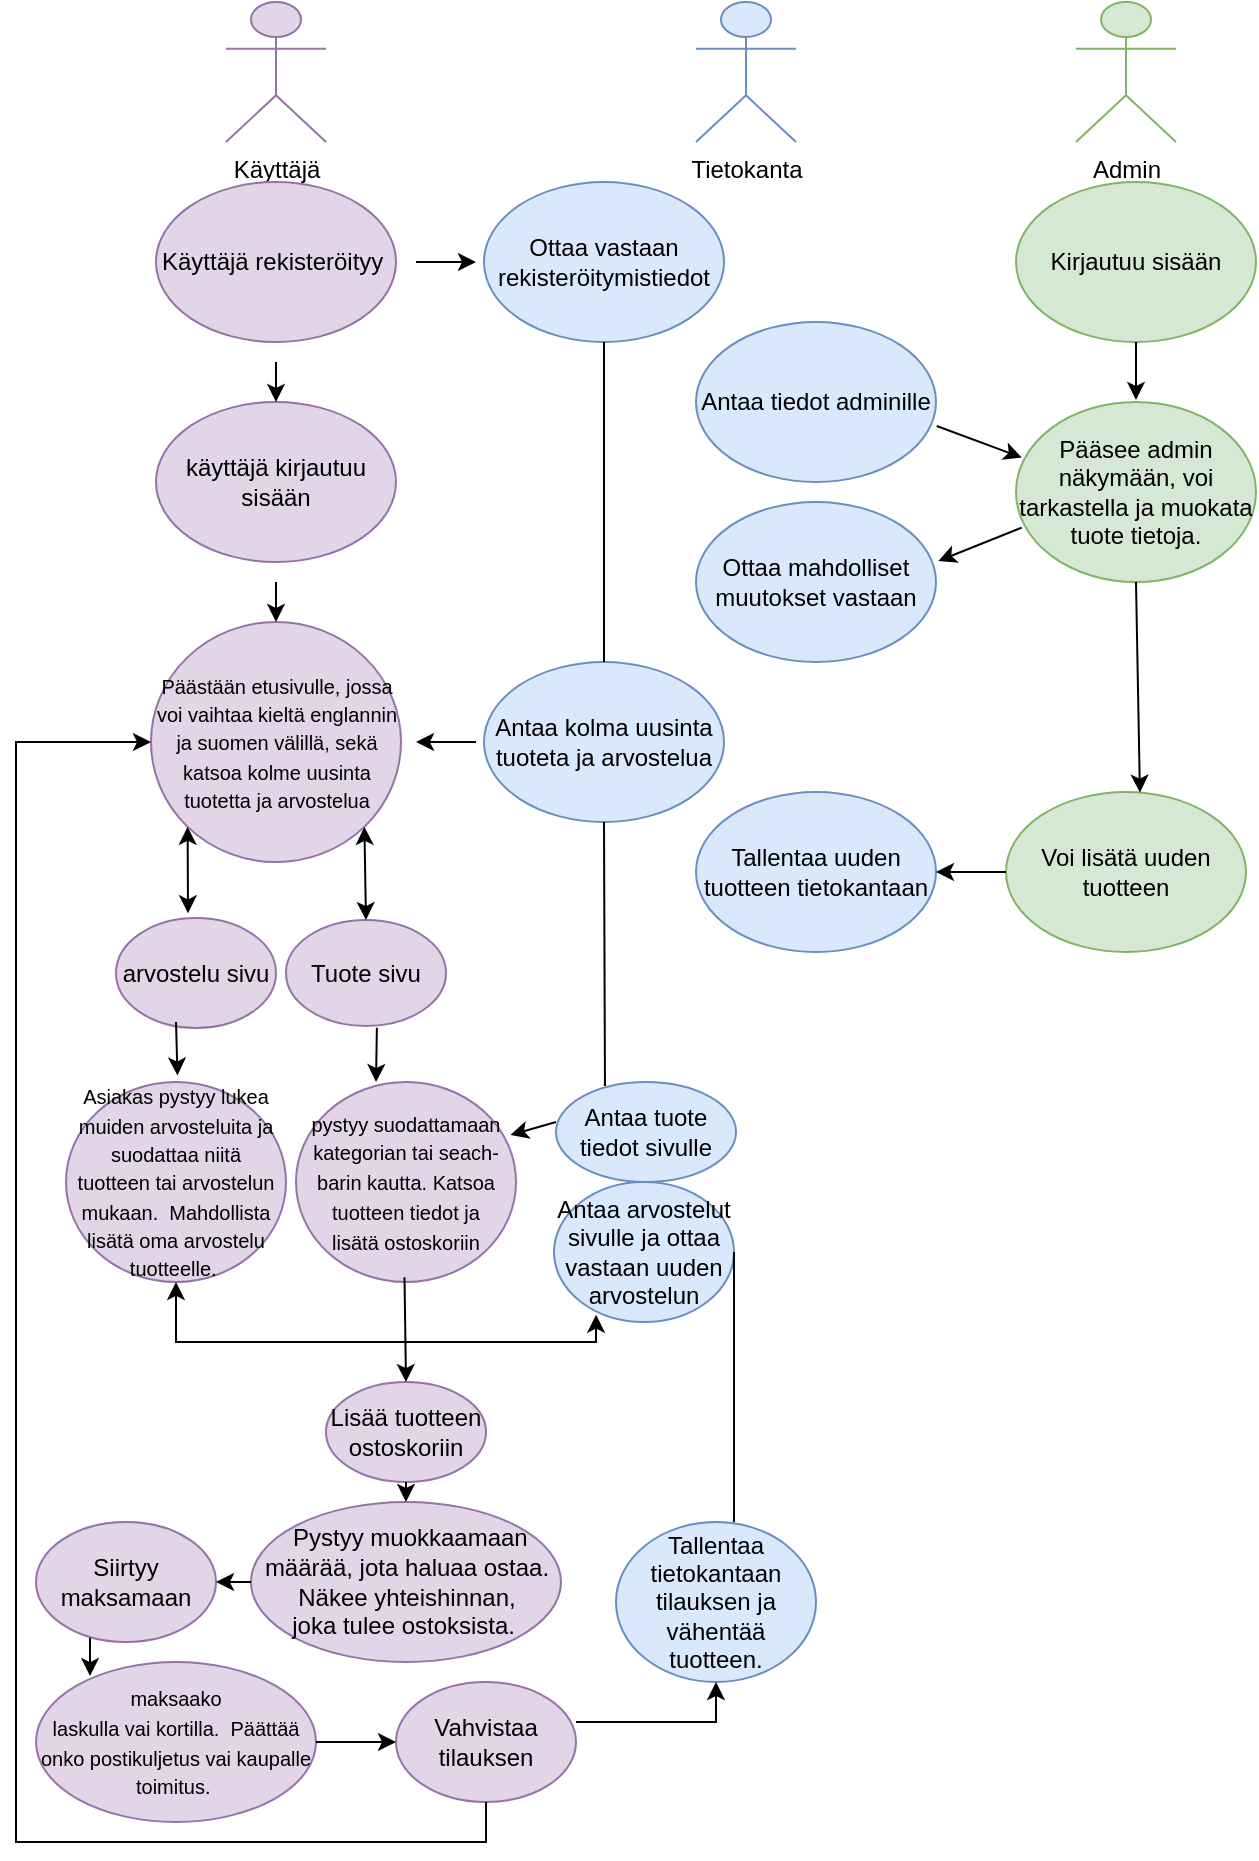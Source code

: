 <mxfile version="26.0.15">
  <diagram name="Sivu-1" id="Vy_fLqq48-HQMhHOVuX3">
    <mxGraphModel grid="1" page="1" gridSize="10" guides="0" tooltips="1" connect="1" arrows="1" fold="1" pageScale="1" pageWidth="827" pageHeight="1169" math="0" shadow="0">
      <root>
        <mxCell id="0" />
        <mxCell id="1" parent="0" />
        <mxCell id="1SRjtpAf5rMxN8Zy4jaM-1" value="Käyttäjä" style="shape=umlActor;verticalLabelPosition=bottom;verticalAlign=top;html=1;outlineConnect=0;fillColor=#e1d5e7;strokeColor=#9673a6;" vertex="1" parent="1">
          <mxGeometry x="225" y="110" width="50" height="70" as="geometry" />
        </mxCell>
        <mxCell id="1SRjtpAf5rMxN8Zy4jaM-2" value="Käyttäjä rekisteröityy&amp;nbsp;" style="ellipse;whiteSpace=wrap;html=1;fillColor=#e1d5e7;strokeColor=#9673a6;" vertex="1" parent="1">
          <mxGeometry x="190" y="200" width="120" height="80" as="geometry" />
        </mxCell>
        <mxCell id="1SRjtpAf5rMxN8Zy4jaM-3" value="Tietokanta" style="shape=umlActor;verticalLabelPosition=bottom;verticalAlign=top;html=1;outlineConnect=0;fillColor=#dae8fc;strokeColor=#6c8ebf;" vertex="1" parent="1">
          <mxGeometry x="460" y="110" width="50" height="70" as="geometry" />
        </mxCell>
        <mxCell id="1SRjtpAf5rMxN8Zy4jaM-4" value="Ottaa vastaan rekisteröitymistiedot" style="ellipse;whiteSpace=wrap;html=1;fillColor=#dae8fc;strokeColor=#6c8ebf;" vertex="1" parent="1">
          <mxGeometry x="354" y="200" width="120" height="80" as="geometry" />
        </mxCell>
        <mxCell id="1SRjtpAf5rMxN8Zy4jaM-5" value="" style="endArrow=classic;html=1;rounded=0;" edge="1" parent="1">
          <mxGeometry width="50" height="50" relative="1" as="geometry">
            <mxPoint x="320" y="240" as="sourcePoint" />
            <mxPoint x="350" y="240" as="targetPoint" />
          </mxGeometry>
        </mxCell>
        <mxCell id="1SRjtpAf5rMxN8Zy4jaM-6" value="käyttäjä kirjautuu sisään" style="ellipse;whiteSpace=wrap;html=1;fillColor=#e1d5e7;strokeColor=#9673a6;" vertex="1" parent="1">
          <mxGeometry x="190" y="310" width="120" height="80" as="geometry" />
        </mxCell>
        <mxCell id="1SRjtpAf5rMxN8Zy4jaM-7" value="" style="endArrow=classic;html=1;rounded=0;entryX=0.5;entryY=0;entryDx=0;entryDy=0;" edge="1" parent="1" target="1SRjtpAf5rMxN8Zy4jaM-6">
          <mxGeometry width="50" height="50" relative="1" as="geometry">
            <mxPoint x="250" y="290" as="sourcePoint" />
            <mxPoint x="360" y="250" as="targetPoint" />
          </mxGeometry>
        </mxCell>
        <mxCell id="1SRjtpAf5rMxN8Zy4jaM-12" value="&lt;font style=&quot;font-size: 10px;&quot;&gt;Päästään etusivulle, jossa voi vaihtaa kieltä englannin ja suomen välillä, sekä katsoa kolme uusinta tuotetta ja arvostelua&lt;/font&gt;" style="ellipse;whiteSpace=wrap;html=1;fillColor=#e1d5e7;strokeColor=#9673a6;" vertex="1" parent="1">
          <mxGeometry x="187.5" y="420" width="125" height="120" as="geometry" />
        </mxCell>
        <mxCell id="1SRjtpAf5rMxN8Zy4jaM-13" value="" style="endArrow=classic;html=1;rounded=0;entryX=0.5;entryY=0;entryDx=0;entryDy=0;" edge="1" parent="1" target="1SRjtpAf5rMxN8Zy4jaM-12">
          <mxGeometry width="50" height="50" relative="1" as="geometry">
            <mxPoint x="250" y="400" as="sourcePoint" />
            <mxPoint x="300" y="410" as="targetPoint" />
          </mxGeometry>
        </mxCell>
        <mxCell id="1SRjtpAf5rMxN8Zy4jaM-14" value="Antaa kolma uusinta tuoteta ja arvostelua" style="ellipse;whiteSpace=wrap;html=1;fillColor=#dae8fc;strokeColor=#6c8ebf;" vertex="1" parent="1">
          <mxGeometry x="354" y="440" width="120" height="80" as="geometry" />
        </mxCell>
        <mxCell id="1SRjtpAf5rMxN8Zy4jaM-15" value="" style="endArrow=classic;html=1;rounded=0;" edge="1" parent="1">
          <mxGeometry width="50" height="50" relative="1" as="geometry">
            <mxPoint x="350" y="480" as="sourcePoint" />
            <mxPoint x="320" y="480" as="targetPoint" />
          </mxGeometry>
        </mxCell>
        <mxCell id="1SRjtpAf5rMxN8Zy4jaM-16" value="Tuote sivu" style="ellipse;whiteSpace=wrap;html=1;fillColor=#e1d5e7;strokeColor=#9673a6;" vertex="1" parent="1">
          <mxGeometry x="255" y="569" width="80" height="53" as="geometry" />
        </mxCell>
        <mxCell id="1SRjtpAf5rMxN8Zy4jaM-18" value="arvostelu sivu" style="ellipse;whiteSpace=wrap;html=1;fillColor=#e1d5e7;strokeColor=#9673a6;" vertex="1" parent="1">
          <mxGeometry x="170" y="568" width="80" height="55" as="geometry" />
        </mxCell>
        <mxCell id="1SRjtpAf5rMxN8Zy4jaM-20" value="" style="endArrow=classic;startArrow=classic;html=1;rounded=0;entryX=0;entryY=1;entryDx=0;entryDy=0;exitX=0.45;exitY=-0.043;exitDx=0;exitDy=0;exitPerimeter=0;" edge="1" parent="1" source="1SRjtpAf5rMxN8Zy4jaM-18" target="1SRjtpAf5rMxN8Zy4jaM-12">
          <mxGeometry width="50" height="50" relative="1" as="geometry">
            <mxPoint x="230" y="510" as="sourcePoint" />
            <mxPoint x="280" y="460" as="targetPoint" />
          </mxGeometry>
        </mxCell>
        <mxCell id="1SRjtpAf5rMxN8Zy4jaM-21" value="" style="endArrow=classic;startArrow=classic;html=1;rounded=0;entryX=1;entryY=1;entryDx=0;entryDy=0;exitX=0.5;exitY=0;exitDx=0;exitDy=0;" edge="1" parent="1" source="1SRjtpAf5rMxN8Zy4jaM-16" target="1SRjtpAf5rMxN8Zy4jaM-12">
          <mxGeometry width="50" height="50" relative="1" as="geometry">
            <mxPoint x="210" y="568" as="sourcePoint" />
            <mxPoint x="216" y="532" as="targetPoint" />
          </mxGeometry>
        </mxCell>
        <mxCell id="1SRjtpAf5rMxN8Zy4jaM-22" value="&lt;p class=&quot;MsoNormal&quot;&gt;&lt;font style=&quot;font-size: 10px;&quot;&gt;&lt;span style=&quot;background-color: transparent; color: light-dark(rgb(0, 0, 0), rgb(255, 255, 255));&quot;&gt;Asiakas pystyy lukea muiden arvosteluita ja suodattaa niitä&lt;/span&gt;&lt;br&gt;&lt;span style=&quot;background-color: transparent; color: light-dark(rgb(0, 0, 0), rgb(255, 255, 255));&quot;&gt;tuotteen tai arvostelun mukaan.&amp;nbsp; Mahdollista lisätä oma arvostelu&lt;/span&gt;&lt;br&gt;&lt;span style=&quot;background-color: transparent; color: light-dark(rgb(0, 0, 0), rgb(255, 255, 255));&quot;&gt;tuotteelle.&amp;nbsp;&lt;/span&gt;&lt;/font&gt;&lt;/p&gt;" style="ellipse;whiteSpace=wrap;html=1;perimeterSpacing=8;strokeWidth=1;align=center;flipV=1;flipH=1;direction=west;verticalAlign=middle;spacingTop=0;spacing=6;fillColor=#e1d5e7;strokeColor=#9673a6;" vertex="1" parent="1">
          <mxGeometry x="145" y="650" width="110" height="100" as="geometry" />
        </mxCell>
        <mxCell id="1SRjtpAf5rMxN8Zy4jaM-23" value="" style="endArrow=classic;html=1;rounded=0;entryX=0.506;entryY=0.041;entryDx=0;entryDy=0;entryPerimeter=0;" edge="1" parent="1" target="1SRjtpAf5rMxN8Zy4jaM-22">
          <mxGeometry width="50" height="50" relative="1" as="geometry">
            <mxPoint x="200" y="620" as="sourcePoint" />
            <mxPoint x="280" y="600" as="targetPoint" />
          </mxGeometry>
        </mxCell>
        <mxCell id="1SRjtpAf5rMxN8Zy4jaM-25" value="&lt;p class=&quot;MsoNormal&quot;&gt;&lt;span style=&quot;line-height: 115%; font-family: Aptos, sans-serif;&quot;&gt;&lt;font style=&quot;font-size: 10px;&quot;&gt;pystyy suodattamaan kategorian tai seach-barin kautta. Katsoa tuotteen tiedot ja lisätä ostoskoriin&lt;/font&gt;&lt;/span&gt;&lt;/p&gt;" style="ellipse;whiteSpace=wrap;html=1;perimeterSpacing=8;strokeWidth=1;align=center;flipV=1;flipH=1;direction=west;verticalAlign=middle;spacingTop=0;spacing=6;fillColor=#e1d5e7;strokeColor=#9673a6;" vertex="1" parent="1">
          <mxGeometry x="260" y="650" width="110" height="100" as="geometry" />
        </mxCell>
        <mxCell id="1SRjtpAf5rMxN8Zy4jaM-27" value="Antaa tuote tiedot sivulle" style="ellipse;whiteSpace=wrap;html=1;fillColor=#dae8fc;strokeColor=#6c8ebf;" vertex="1" parent="1">
          <mxGeometry x="390" y="650" width="90" height="50" as="geometry" />
        </mxCell>
        <mxCell id="1SRjtpAf5rMxN8Zy4jaM-28" value="Antaa arvostelut sivulle ja ottaa vastaan uuden arvostelun" style="ellipse;whiteSpace=wrap;html=1;fillColor=#dae8fc;strokeColor=#6c8ebf;" vertex="1" parent="1">
          <mxGeometry x="389" y="700" width="90" height="70" as="geometry" />
        </mxCell>
        <mxCell id="1SRjtpAf5rMxN8Zy4jaM-29" value="" style="endArrow=classic;html=1;rounded=0;exitX=0;exitY=0.4;exitDx=0;exitDy=0;exitPerimeter=0;entryX=0.915;entryY=0.297;entryDx=0;entryDy=0;entryPerimeter=0;" edge="1" parent="1" source="1SRjtpAf5rMxN8Zy4jaM-27" target="1SRjtpAf5rMxN8Zy4jaM-25">
          <mxGeometry width="50" height="50" relative="1" as="geometry">
            <mxPoint x="230" y="650" as="sourcePoint" />
            <mxPoint x="280" y="600" as="targetPoint" />
          </mxGeometry>
        </mxCell>
        <mxCell id="1SRjtpAf5rMxN8Zy4jaM-31" value="" style="endArrow=classic;html=1;rounded=0;exitX=0.568;exitY=1.017;exitDx=0;exitDy=0;exitPerimeter=0;" edge="1" parent="1" source="1SRjtpAf5rMxN8Zy4jaM-16">
          <mxGeometry width="50" height="50" relative="1" as="geometry">
            <mxPoint x="300" y="640" as="sourcePoint" />
            <mxPoint x="300" y="650" as="targetPoint" />
          </mxGeometry>
        </mxCell>
        <mxCell id="1SRjtpAf5rMxN8Zy4jaM-35" value="Lisää tuotteen ostoskoriin" style="ellipse;whiteSpace=wrap;html=1;fillColor=#e1d5e7;strokeColor=#9673a6;" vertex="1" parent="1">
          <mxGeometry x="275" y="800" width="80" height="50" as="geometry" />
        </mxCell>
        <mxCell id="1SRjtpAf5rMxN8Zy4jaM-36" value="" style="endArrow=classic;html=1;rounded=0;exitX=0.494;exitY=0.911;exitDx=0;exitDy=0;exitPerimeter=0;entryX=0.5;entryY=0;entryDx=0;entryDy=0;" edge="1" parent="1" source="1SRjtpAf5rMxN8Zy4jaM-25" target="1SRjtpAf5rMxN8Zy4jaM-35">
          <mxGeometry width="50" height="50" relative="1" as="geometry">
            <mxPoint x="230" y="770" as="sourcePoint" />
            <mxPoint x="280" y="720" as="targetPoint" />
          </mxGeometry>
        </mxCell>
        <mxCell id="1SRjtpAf5rMxN8Zy4jaM-38" value="" style="endArrow=none;html=1;rounded=0;entryX=0.5;entryY=1;entryDx=0;entryDy=0;exitX=0.5;exitY=0;exitDx=0;exitDy=0;" edge="1" parent="1" source="1SRjtpAf5rMxN8Zy4jaM-14" target="1SRjtpAf5rMxN8Zy4jaM-4">
          <mxGeometry width="50" height="50" relative="1" as="geometry">
            <mxPoint x="210" y="450" as="sourcePoint" />
            <mxPoint x="260" y="400" as="targetPoint" />
          </mxGeometry>
        </mxCell>
        <mxCell id="1SRjtpAf5rMxN8Zy4jaM-39" value="&lt;span style=&quot;line-height: 115%; font-family: Aptos, sans-serif;&quot;&gt;&lt;font&gt;&amp;nbsp;Pystyy muokkaamaan määrää, jota haluaa ostaa. Näkee yhteishinnan, joka&amp;nbsp;tulee ostoksista.&amp;nbsp;&lt;/font&gt;&lt;/span&gt;" style="ellipse;whiteSpace=wrap;html=1;fillColor=#e1d5e7;strokeColor=#9673a6;" vertex="1" parent="1">
          <mxGeometry x="237.5" y="860" width="155" height="80" as="geometry" />
        </mxCell>
        <mxCell id="1SRjtpAf5rMxN8Zy4jaM-40" value="" style="endArrow=classic;html=1;rounded=0;entryX=0.5;entryY=0;entryDx=0;entryDy=0;" edge="1" parent="1" target="1SRjtpAf5rMxN8Zy4jaM-39">
          <mxGeometry width="50" height="50" relative="1" as="geometry">
            <mxPoint x="315" y="850" as="sourcePoint" />
            <mxPoint x="390" y="860" as="targetPoint" />
          </mxGeometry>
        </mxCell>
        <mxCell id="1SRjtpAf5rMxN8Zy4jaM-41" value="Siirtyy maksamaan" style="ellipse;whiteSpace=wrap;html=1;fillColor=#e1d5e7;strokeColor=#9673a6;" vertex="1" parent="1">
          <mxGeometry x="130" y="870" width="90" height="60" as="geometry" />
        </mxCell>
        <mxCell id="1SRjtpAf5rMxN8Zy4jaM-42" value="" style="endArrow=classic;html=1;rounded=0;entryX=1;entryY=0.5;entryDx=0;entryDy=0;exitX=0;exitY=0.5;exitDx=0;exitDy=0;" edge="1" parent="1" source="1SRjtpAf5rMxN8Zy4jaM-39" target="1SRjtpAf5rMxN8Zy4jaM-41">
          <mxGeometry width="50" height="50" relative="1" as="geometry">
            <mxPoint x="340" y="950" as="sourcePoint" />
            <mxPoint x="390" y="900" as="targetPoint" />
          </mxGeometry>
        </mxCell>
        <mxCell id="1SRjtpAf5rMxN8Zy4jaM-43" value="&lt;span style=&quot;line-height: 115%; font-family: Aptos, sans-serif;&quot;&gt;&lt;font style=&quot;font-size: 10px;&quot;&gt;maksaako&lt;br&gt;laskulla vai kortilla.&amp;nbsp; Päättää onko postikuljetus vai kaupalle toimitus.&amp;nbsp;&lt;/font&gt;&lt;/span&gt;" style="ellipse;whiteSpace=wrap;html=1;fillColor=#e1d5e7;strokeColor=#9673a6;" vertex="1" parent="1">
          <mxGeometry x="130" y="940" width="140" height="80" as="geometry" />
        </mxCell>
        <mxCell id="1SRjtpAf5rMxN8Zy4jaM-44" value="" style="endArrow=classic;html=1;rounded=0;exitX=0.3;exitY=0.964;exitDx=0;exitDy=0;entryX=0.193;entryY=0.088;entryDx=0;entryDy=0;entryPerimeter=0;exitPerimeter=0;" edge="1" parent="1" source="1SRjtpAf5rMxN8Zy4jaM-41" target="1SRjtpAf5rMxN8Zy4jaM-43">
          <mxGeometry width="50" height="50" relative="1" as="geometry">
            <mxPoint x="340" y="950" as="sourcePoint" />
            <mxPoint x="390" y="900" as="targetPoint" />
          </mxGeometry>
        </mxCell>
        <mxCell id="1SRjtpAf5rMxN8Zy4jaM-45" value="Vahvistaa tilauksen" style="ellipse;whiteSpace=wrap;html=1;fillColor=#e1d5e7;strokeColor=#9673a6;" vertex="1" parent="1">
          <mxGeometry x="310" y="950" width="90" height="60" as="geometry" />
        </mxCell>
        <mxCell id="1SRjtpAf5rMxN8Zy4jaM-46" value="" style="endArrow=classic;html=1;rounded=0;exitX=1;exitY=0.5;exitDx=0;exitDy=0;entryX=0;entryY=0.5;entryDx=0;entryDy=0;" edge="1" parent="1" source="1SRjtpAf5rMxN8Zy4jaM-43" target="1SRjtpAf5rMxN8Zy4jaM-45">
          <mxGeometry width="50" height="50" relative="1" as="geometry">
            <mxPoint x="340" y="950" as="sourcePoint" />
            <mxPoint x="390" y="900" as="targetPoint" />
          </mxGeometry>
        </mxCell>
        <mxCell id="1SRjtpAf5rMxN8Zy4jaM-47" value="" style="endArrow=classic;html=1;rounded=0;exitX=0.5;exitY=1;exitDx=0;exitDy=0;entryX=0;entryY=0.5;entryDx=0;entryDy=0;" edge="1" parent="1" source="1SRjtpAf5rMxN8Zy4jaM-45" target="1SRjtpAf5rMxN8Zy4jaM-12">
          <mxGeometry width="50" height="50" relative="1" as="geometry">
            <mxPoint x="140" y="760" as="sourcePoint" />
            <mxPoint x="190" y="710" as="targetPoint" />
            <Array as="points">
              <mxPoint x="355" y="1030" />
              <mxPoint x="120" y="1030" />
              <mxPoint x="120" y="480" />
            </Array>
          </mxGeometry>
        </mxCell>
        <mxCell id="1SRjtpAf5rMxN8Zy4jaM-48" value="Tallentaa tietokantaan tilauksen ja vähentää tuotteen." style="ellipse;whiteSpace=wrap;html=1;fillColor=#dae8fc;strokeColor=#6c8ebf;" vertex="1" parent="1">
          <mxGeometry x="420" y="870" width="100" height="80" as="geometry" />
        </mxCell>
        <mxCell id="1SRjtpAf5rMxN8Zy4jaM-49" value="" style="endArrow=classic;html=1;rounded=0;entryX=0.5;entryY=1;entryDx=0;entryDy=0;" edge="1" parent="1" target="1SRjtpAf5rMxN8Zy4jaM-48">
          <mxGeometry width="50" height="50" relative="1" as="geometry">
            <mxPoint x="400" y="970" as="sourcePoint" />
            <mxPoint x="330" y="830" as="targetPoint" />
            <Array as="points">
              <mxPoint x="470" y="970" />
            </Array>
          </mxGeometry>
        </mxCell>
        <mxCell id="1SRjtpAf5rMxN8Zy4jaM-50" value="" style="endArrow=none;html=1;rounded=0;entryX=0.5;entryY=1;entryDx=0;entryDy=0;exitX=0.272;exitY=0.04;exitDx=0;exitDy=0;exitPerimeter=0;" edge="1" parent="1" source="1SRjtpAf5rMxN8Zy4jaM-27" target="1SRjtpAf5rMxN8Zy4jaM-14">
          <mxGeometry width="50" height="50" relative="1" as="geometry">
            <mxPoint x="280" y="670" as="sourcePoint" />
            <mxPoint x="330" y="620" as="targetPoint" />
          </mxGeometry>
        </mxCell>
        <mxCell id="1SRjtpAf5rMxN8Zy4jaM-51" value="" style="endArrow=none;html=1;rounded=0;entryX=1;entryY=0.5;entryDx=0;entryDy=0;exitX=0.59;exitY=0;exitDx=0;exitDy=0;exitPerimeter=0;" edge="1" parent="1" source="1SRjtpAf5rMxN8Zy4jaM-48" target="1SRjtpAf5rMxN8Zy4jaM-28">
          <mxGeometry width="50" height="50" relative="1" as="geometry">
            <mxPoint x="280" y="810" as="sourcePoint" />
            <mxPoint x="330" y="760" as="targetPoint" />
          </mxGeometry>
        </mxCell>
        <mxCell id="1SRjtpAf5rMxN8Zy4jaM-52" value="" style="endArrow=classic;startArrow=classic;html=1;rounded=0;entryX=0.234;entryY=0.948;entryDx=0;entryDy=0;exitX=0.5;exitY=0.931;exitDx=0;exitDy=0;entryPerimeter=0;exitPerimeter=0;" edge="1" parent="1" source="1SRjtpAf5rMxN8Zy4jaM-22" target="1SRjtpAf5rMxN8Zy4jaM-28">
          <mxGeometry width="50" height="50" relative="1" as="geometry">
            <mxPoint x="280" y="810" as="sourcePoint" />
            <mxPoint x="330" y="760" as="targetPoint" />
            <Array as="points">
              <mxPoint x="200" y="780" />
              <mxPoint x="370" y="780" />
              <mxPoint x="410" y="780" />
            </Array>
          </mxGeometry>
        </mxCell>
        <mxCell id="1SRjtpAf5rMxN8Zy4jaM-54" value="Admin" style="shape=umlActor;verticalLabelPosition=bottom;verticalAlign=top;html=1;outlineConnect=0;fillColor=#d5e8d4;strokeColor=#82b366;" vertex="1" parent="1">
          <mxGeometry x="650" y="110" width="50" height="70" as="geometry" />
        </mxCell>
        <mxCell id="1SRjtpAf5rMxN8Zy4jaM-55" value="Kirjautuu sisään" style="ellipse;whiteSpace=wrap;html=1;fillColor=#d5e8d4;strokeColor=#82b366;" vertex="1" parent="1">
          <mxGeometry x="620" y="200" width="120" height="80" as="geometry" />
        </mxCell>
        <mxCell id="1SRjtpAf5rMxN8Zy4jaM-56" value="Pääsee admin näkymään, voi tarkastella ja muokata tuote tietoja." style="ellipse;whiteSpace=wrap;html=1;fillColor=#d5e8d4;strokeColor=#82b366;" vertex="1" parent="1">
          <mxGeometry x="620" y="310" width="120" height="90" as="geometry" />
        </mxCell>
        <mxCell id="1SRjtpAf5rMxN8Zy4jaM-57" value="Ottaa mahdolliset muutokset vastaan" style="ellipse;whiteSpace=wrap;html=1;fillColor=#dae8fc;strokeColor=#6c8ebf;" vertex="1" parent="1">
          <mxGeometry x="460" y="360" width="120" height="80" as="geometry" />
        </mxCell>
        <mxCell id="1SRjtpAf5rMxN8Zy4jaM-58" value="Antaa tiedot adminille" style="ellipse;whiteSpace=wrap;html=1;fillColor=#dae8fc;strokeColor=#6c8ebf;" vertex="1" parent="1">
          <mxGeometry x="460" y="270" width="120" height="80" as="geometry" />
        </mxCell>
        <mxCell id="1SRjtpAf5rMxN8Zy4jaM-59" value="" style="endArrow=classic;html=1;rounded=0;entryX=0.024;entryY=0.309;entryDx=0;entryDy=0;entryPerimeter=0;exitX=1.003;exitY=0.65;exitDx=0;exitDy=0;exitPerimeter=0;" edge="1" parent="1" source="1SRjtpAf5rMxN8Zy4jaM-58" target="1SRjtpAf5rMxN8Zy4jaM-56">
          <mxGeometry width="50" height="50" relative="1" as="geometry">
            <mxPoint x="260" y="470" as="sourcePoint" />
            <mxPoint x="310" y="420" as="targetPoint" />
          </mxGeometry>
        </mxCell>
        <mxCell id="1SRjtpAf5rMxN8Zy4jaM-60" value="" style="endArrow=classic;html=1;rounded=0;entryX=1.01;entryY=0.369;entryDx=0;entryDy=0;entryPerimeter=0;exitX=0.024;exitY=0.698;exitDx=0;exitDy=0;exitPerimeter=0;" edge="1" parent="1" source="1SRjtpAf5rMxN8Zy4jaM-56" target="1SRjtpAf5rMxN8Zy4jaM-57">
          <mxGeometry width="50" height="50" relative="1" as="geometry">
            <mxPoint x="260" y="470" as="sourcePoint" />
            <mxPoint x="310" y="420" as="targetPoint" />
          </mxGeometry>
        </mxCell>
        <mxCell id="1SRjtpAf5rMxN8Zy4jaM-61" value="" style="endArrow=classic;html=1;rounded=0;exitX=0.5;exitY=1;exitDx=0;exitDy=0;" edge="1" parent="1" source="1SRjtpAf5rMxN8Zy4jaM-55">
          <mxGeometry width="50" height="50" relative="1" as="geometry">
            <mxPoint x="260" y="470" as="sourcePoint" />
            <mxPoint x="680" y="309" as="targetPoint" />
          </mxGeometry>
        </mxCell>
        <mxCell id="1SRjtpAf5rMxN8Zy4jaM-63" value="Voi lisätä uuden tuotteen" style="ellipse;whiteSpace=wrap;html=1;fillColor=#d5e8d4;strokeColor=#82b366;" vertex="1" parent="1">
          <mxGeometry x="615" y="505" width="120" height="80" as="geometry" />
        </mxCell>
        <mxCell id="1SRjtpAf5rMxN8Zy4jaM-64" value="Tallentaa uuden tuotteen tietokantaan" style="ellipse;whiteSpace=wrap;html=1;fillColor=#dae8fc;strokeColor=#6c8ebf;" vertex="1" parent="1">
          <mxGeometry x="460" y="505" width="120" height="80" as="geometry" />
        </mxCell>
        <mxCell id="1SRjtpAf5rMxN8Zy4jaM-65" value="" style="endArrow=classic;html=1;rounded=0;exitX=0.5;exitY=1;exitDx=0;exitDy=0;entryX=0.558;entryY=0.004;entryDx=0;entryDy=0;entryPerimeter=0;" edge="1" parent="1" source="1SRjtpAf5rMxN8Zy4jaM-56" target="1SRjtpAf5rMxN8Zy4jaM-63">
          <mxGeometry width="50" height="50" relative="1" as="geometry">
            <mxPoint x="260" y="470" as="sourcePoint" />
            <mxPoint x="680" y="500" as="targetPoint" />
          </mxGeometry>
        </mxCell>
        <mxCell id="1SRjtpAf5rMxN8Zy4jaM-66" value="" style="endArrow=classic;html=1;rounded=0;exitX=0;exitY=0.5;exitDx=0;exitDy=0;entryX=1;entryY=0.5;entryDx=0;entryDy=0;" edge="1" parent="1" source="1SRjtpAf5rMxN8Zy4jaM-63" target="1SRjtpAf5rMxN8Zy4jaM-64">
          <mxGeometry width="50" height="50" relative="1" as="geometry">
            <mxPoint x="260" y="470" as="sourcePoint" />
            <mxPoint x="310" y="420" as="targetPoint" />
          </mxGeometry>
        </mxCell>
      </root>
    </mxGraphModel>
  </diagram>
</mxfile>
